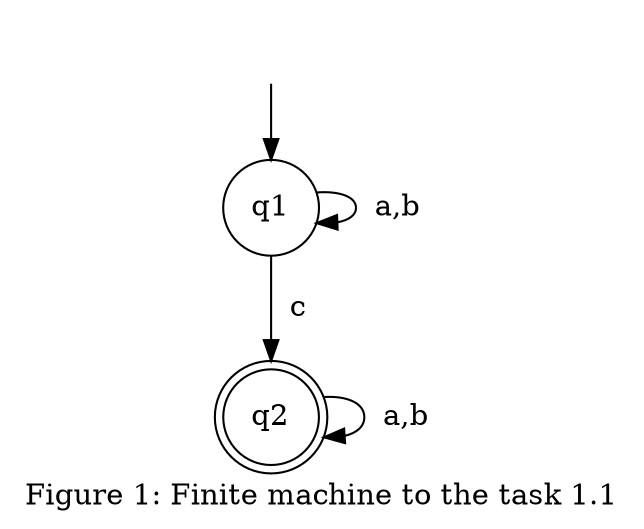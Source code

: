 digraph {
    "" [shape=none]
    node [shape=circle]
    q2 [shape="doublecircle"]
    "" -> q1
    q1 -> q1 [label="  a,b"]
    q1 -> q2 [label="  c"]
    q2 -> q2 [label="  a,b"]
    label = "Figure 1: Finite machine to the task 1.1"
}